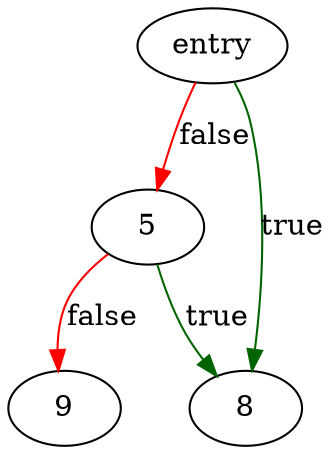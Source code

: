 digraph "xcalloc" {
	// Node definitions.
	2 [label=entry];
	5;
	8;
	9;

	// Edge definitions.
	2 -> 5 [
		color=red
		label=false
	];
	2 -> 8 [
		color=darkgreen
		label=true
	];
	5 -> 8 [
		color=darkgreen
		label=true
	];
	5 -> 9 [
		color=red
		label=false
	];
}